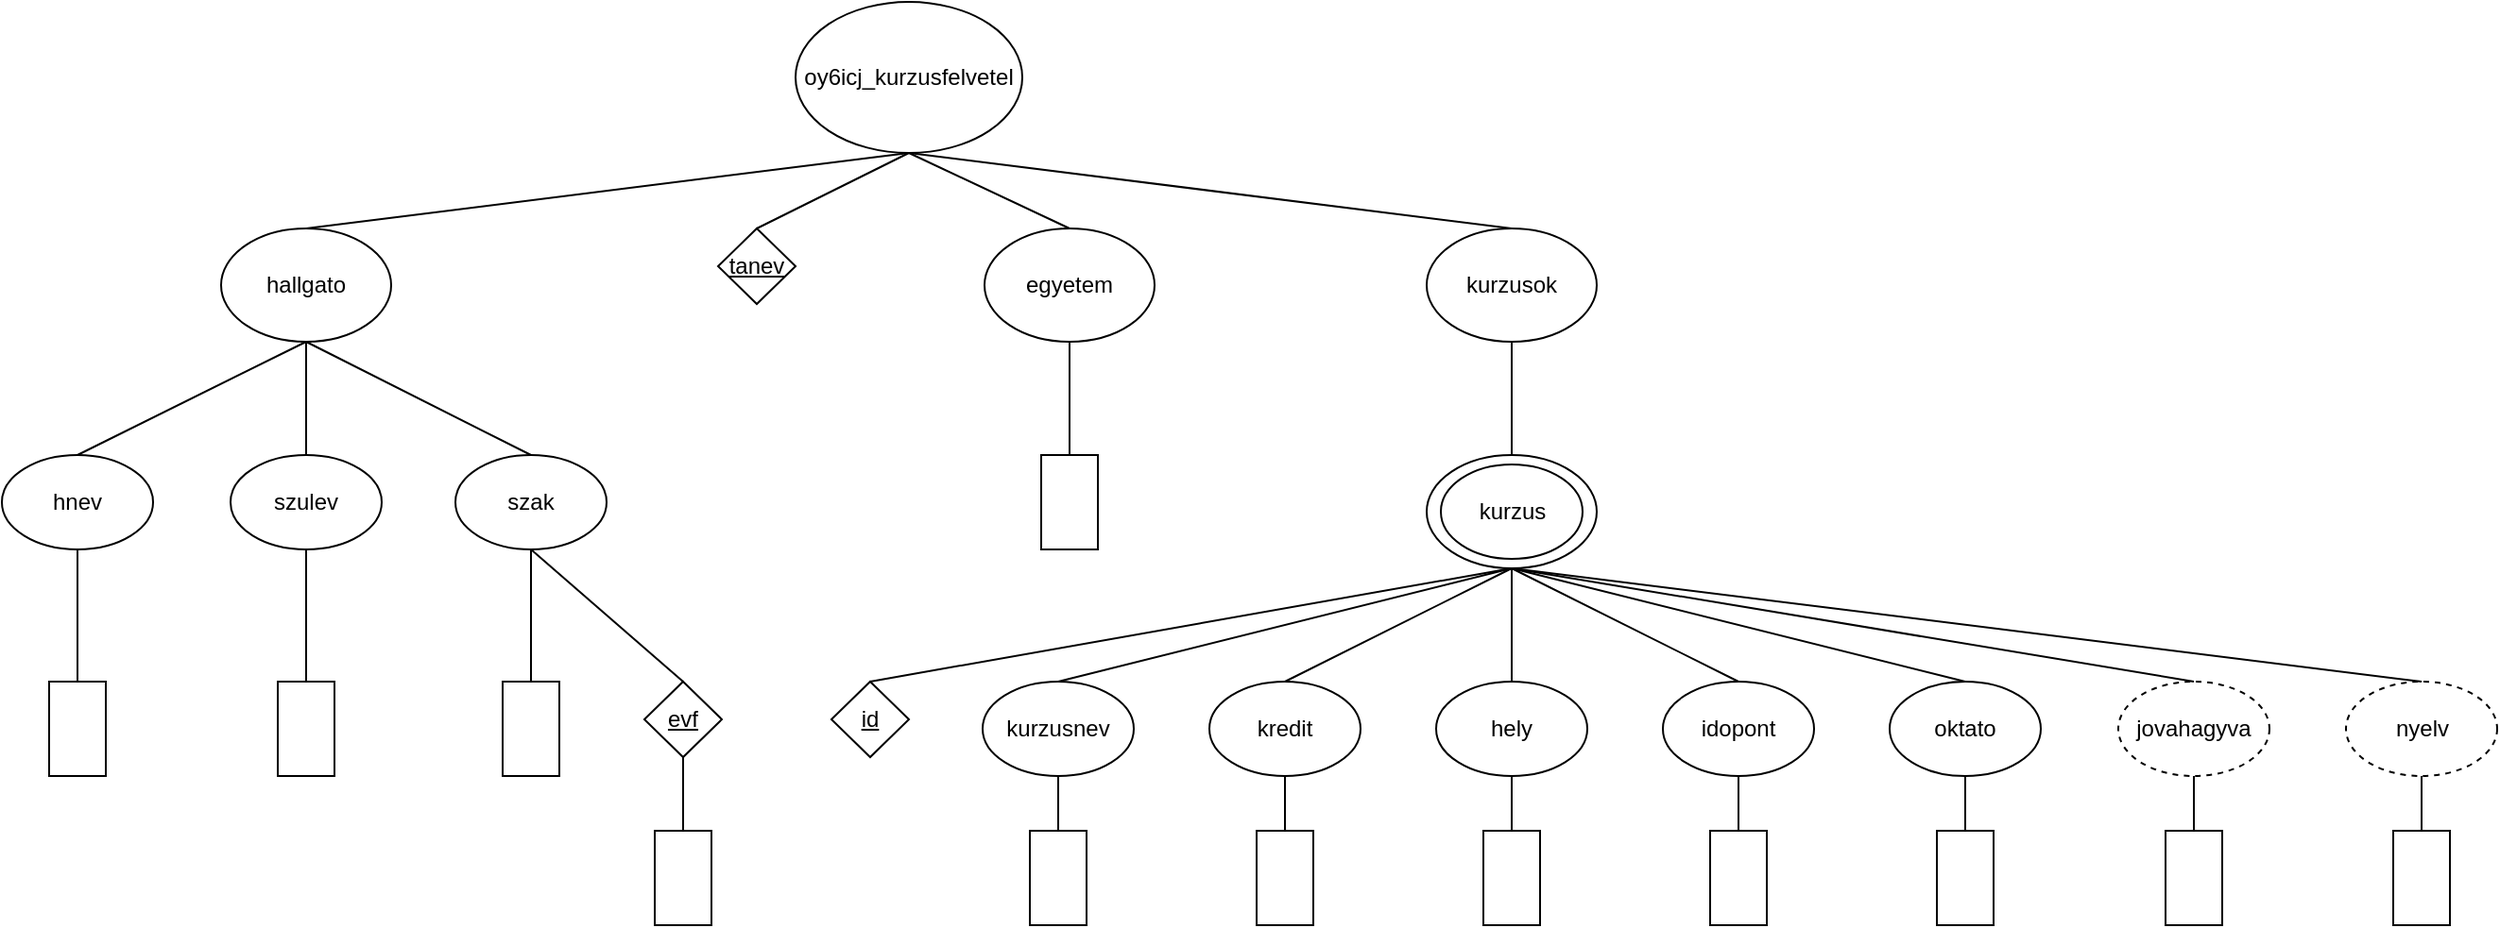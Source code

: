 <mxfile version="28.2.5">
  <diagram name="1 oldal" id="WoQwKkAiL-tTDstR1ZmZ">
    <mxGraphModel dx="1869" dy="634" grid="1" gridSize="10" guides="1" tooltips="1" connect="1" arrows="1" fold="1" page="1" pageScale="1" pageWidth="827" pageHeight="1169" math="0" shadow="0">
      <root>
        <mxCell id="0" />
        <mxCell id="1" parent="0" />
        <mxCell id="EZMYs-yg0aFDQuo-gLoh-1" value="oy6icj_kurzusfelvetel" style="ellipse;whiteSpace=wrap;html=1;" vertex="1" parent="1">
          <mxGeometry x="340" y="40" width="120" height="80" as="geometry" />
        </mxCell>
        <mxCell id="EZMYs-yg0aFDQuo-gLoh-2" value="hallgato" style="ellipse;whiteSpace=wrap;html=1;" vertex="1" parent="1">
          <mxGeometry x="36" y="160" width="90" height="60" as="geometry" />
        </mxCell>
        <mxCell id="EZMYs-yg0aFDQuo-gLoh-3" value="kurzusok" style="ellipse;whiteSpace=wrap;html=1;" vertex="1" parent="1">
          <mxGeometry x="674" y="160" width="90" height="60" as="geometry" />
        </mxCell>
        <mxCell id="EZMYs-yg0aFDQuo-gLoh-4" value="szulev" style="ellipse;whiteSpace=wrap;html=1;" vertex="1" parent="1">
          <mxGeometry x="41" y="280" width="80" height="50" as="geometry" />
        </mxCell>
        <mxCell id="EZMYs-yg0aFDQuo-gLoh-5" value="hnev" style="ellipse;whiteSpace=wrap;html=1;" vertex="1" parent="1">
          <mxGeometry x="-80" y="280" width="80" height="50" as="geometry" />
        </mxCell>
        <mxCell id="EZMYs-yg0aFDQuo-gLoh-6" value="szak" style="ellipse;whiteSpace=wrap;html=1;" vertex="1" parent="1">
          <mxGeometry x="160" y="280" width="80" height="50" as="geometry" />
        </mxCell>
        <mxCell id="EZMYs-yg0aFDQuo-gLoh-9" value="" style="rounded=0;whiteSpace=wrap;html=1;" vertex="1" parent="1">
          <mxGeometry x="-55" y="400" width="30" height="50" as="geometry" />
        </mxCell>
        <mxCell id="EZMYs-yg0aFDQuo-gLoh-10" value="" style="rounded=0;whiteSpace=wrap;html=1;" vertex="1" parent="1">
          <mxGeometry x="66" y="400" width="30" height="50" as="geometry" />
        </mxCell>
        <mxCell id="EZMYs-yg0aFDQuo-gLoh-11" value="" style="rounded=0;whiteSpace=wrap;html=1;" vertex="1" parent="1">
          <mxGeometry x="185" y="400" width="30" height="50" as="geometry" />
        </mxCell>
        <mxCell id="EZMYs-yg0aFDQuo-gLoh-12" value="" style="rounded=0;whiteSpace=wrap;html=1;" vertex="1" parent="1">
          <mxGeometry x="265.5" y="479" width="30" height="50" as="geometry" />
        </mxCell>
        <mxCell id="EZMYs-yg0aFDQuo-gLoh-14" value="" style="endArrow=none;html=1;rounded=0;entryX=0.5;entryY=1;entryDx=0;entryDy=0;exitX=0.5;exitY=0;exitDx=0;exitDy=0;" edge="1" parent="1" source="EZMYs-yg0aFDQuo-gLoh-2" target="EZMYs-yg0aFDQuo-gLoh-1">
          <mxGeometry width="50" height="50" relative="1" as="geometry">
            <mxPoint x="319" y="350" as="sourcePoint" />
            <mxPoint x="319" y="120" as="targetPoint" />
          </mxGeometry>
        </mxCell>
        <mxCell id="EZMYs-yg0aFDQuo-gLoh-15" value="" style="endArrow=none;html=1;rounded=0;entryX=0.5;entryY=1;entryDx=0;entryDy=0;exitX=0.5;exitY=0;exitDx=0;exitDy=0;" edge="1" parent="1" source="EZMYs-yg0aFDQuo-gLoh-5" target="EZMYs-yg0aFDQuo-gLoh-2">
          <mxGeometry width="50" height="50" relative="1" as="geometry">
            <mxPoint x="319" y="350" as="sourcePoint" />
            <mxPoint x="369" y="300" as="targetPoint" />
          </mxGeometry>
        </mxCell>
        <mxCell id="EZMYs-yg0aFDQuo-gLoh-16" value="" style="endArrow=none;html=1;rounded=0;entryX=0.5;entryY=1;entryDx=0;entryDy=0;exitX=0.5;exitY=0;exitDx=0;exitDy=0;" edge="1" parent="1" source="EZMYs-yg0aFDQuo-gLoh-4" target="EZMYs-yg0aFDQuo-gLoh-2">
          <mxGeometry width="50" height="50" relative="1" as="geometry">
            <mxPoint x="319" y="350" as="sourcePoint" />
            <mxPoint x="369" y="300" as="targetPoint" />
          </mxGeometry>
        </mxCell>
        <mxCell id="EZMYs-yg0aFDQuo-gLoh-17" value="" style="endArrow=none;html=1;rounded=0;entryX=0.5;entryY=1;entryDx=0;entryDy=0;exitX=0.5;exitY=0;exitDx=0;exitDy=0;" edge="1" parent="1" source="EZMYs-yg0aFDQuo-gLoh-6" target="EZMYs-yg0aFDQuo-gLoh-2">
          <mxGeometry width="50" height="50" relative="1" as="geometry">
            <mxPoint x="319" y="350" as="sourcePoint" />
            <mxPoint x="369" y="300" as="targetPoint" />
          </mxGeometry>
        </mxCell>
        <mxCell id="EZMYs-yg0aFDQuo-gLoh-18" value="" style="endArrow=none;html=1;rounded=0;entryX=0.5;entryY=1;entryDx=0;entryDy=0;exitX=0.5;exitY=0;exitDx=0;exitDy=0;" edge="1" parent="1" source="EZMYs-yg0aFDQuo-gLoh-9" target="EZMYs-yg0aFDQuo-gLoh-5">
          <mxGeometry width="50" height="50" relative="1" as="geometry">
            <mxPoint x="319" y="350" as="sourcePoint" />
            <mxPoint x="369" y="300" as="targetPoint" />
          </mxGeometry>
        </mxCell>
        <mxCell id="EZMYs-yg0aFDQuo-gLoh-19" value="" style="endArrow=none;html=1;rounded=0;entryX=0.5;entryY=1;entryDx=0;entryDy=0;exitX=0.5;exitY=0;exitDx=0;exitDy=0;" edge="1" parent="1" source="EZMYs-yg0aFDQuo-gLoh-10" target="EZMYs-yg0aFDQuo-gLoh-4">
          <mxGeometry width="50" height="50" relative="1" as="geometry">
            <mxPoint x="-1" y="370" as="sourcePoint" />
            <mxPoint x="-1" y="340" as="targetPoint" />
          </mxGeometry>
        </mxCell>
        <mxCell id="EZMYs-yg0aFDQuo-gLoh-20" value="" style="endArrow=none;html=1;rounded=0;entryX=0.5;entryY=1;entryDx=0;entryDy=0;exitX=0.5;exitY=0;exitDx=0;exitDy=0;" edge="1" parent="1" source="EZMYs-yg0aFDQuo-gLoh-11" target="EZMYs-yg0aFDQuo-gLoh-6">
          <mxGeometry width="50" height="50" relative="1" as="geometry">
            <mxPoint x="189" y="390" as="sourcePoint" />
            <mxPoint x="189" y="360" as="targetPoint" />
          </mxGeometry>
        </mxCell>
        <mxCell id="EZMYs-yg0aFDQuo-gLoh-21" value="" style="endArrow=none;html=1;rounded=0;entryX=0.5;entryY=1;entryDx=0;entryDy=0;exitX=0.5;exitY=0;exitDx=0;exitDy=0;" edge="1" parent="1" source="EZMYs-yg0aFDQuo-gLoh-12" target="EZMYs-yg0aFDQuo-gLoh-27">
          <mxGeometry width="50" height="50" relative="1" as="geometry">
            <mxPoint x="279" y="510" as="sourcePoint" />
            <mxPoint x="319" y="410" as="targetPoint" />
          </mxGeometry>
        </mxCell>
        <mxCell id="EZMYs-yg0aFDQuo-gLoh-22" value="" style="endArrow=none;html=1;rounded=0;entryX=0.5;entryY=1;entryDx=0;entryDy=0;exitX=0.5;exitY=0;exitDx=0;exitDy=0;" edge="1" parent="1" source="EZMYs-yg0aFDQuo-gLoh-27" target="EZMYs-yg0aFDQuo-gLoh-6">
          <mxGeometry width="50" height="50" relative="1" as="geometry">
            <mxPoint x="340" y="330" as="sourcePoint" />
            <mxPoint x="229" y="420" as="targetPoint" />
          </mxGeometry>
        </mxCell>
        <mxCell id="EZMYs-yg0aFDQuo-gLoh-23" value="" style="ellipse;whiteSpace=wrap;html=1;" vertex="1" parent="1">
          <mxGeometry x="674" y="280" width="90" height="60" as="geometry" />
        </mxCell>
        <mxCell id="EZMYs-yg0aFDQuo-gLoh-25" value="kurzus" style="ellipse;whiteSpace=wrap;html=1;" vertex="1" parent="1">
          <mxGeometry x="681.5" y="285" width="75" height="50" as="geometry" />
        </mxCell>
        <mxCell id="EZMYs-yg0aFDQuo-gLoh-27" value="&lt;u&gt;evf&lt;/u&gt;" style="rhombus;whiteSpace=wrap;html=1;" vertex="1" parent="1">
          <mxGeometry x="260" y="400" width="41" height="40" as="geometry" />
        </mxCell>
        <mxCell id="EZMYs-yg0aFDQuo-gLoh-29" value="&lt;u&gt;tanev&lt;/u&gt;" style="rhombus;whiteSpace=wrap;html=1;" vertex="1" parent="1">
          <mxGeometry x="299" y="160" width="41" height="40" as="geometry" />
        </mxCell>
        <mxCell id="EZMYs-yg0aFDQuo-gLoh-31" value="egyetem" style="ellipse;whiteSpace=wrap;html=1;" vertex="1" parent="1">
          <mxGeometry x="440" y="160" width="90" height="60" as="geometry" />
        </mxCell>
        <mxCell id="EZMYs-yg0aFDQuo-gLoh-32" value="" style="rounded=0;whiteSpace=wrap;html=1;" vertex="1" parent="1">
          <mxGeometry x="470" y="280" width="30" height="50" as="geometry" />
        </mxCell>
        <mxCell id="EZMYs-yg0aFDQuo-gLoh-33" value="" style="endArrow=none;html=1;rounded=0;exitX=0.5;exitY=0;exitDx=0;exitDy=0;entryX=0.5;entryY=1;entryDx=0;entryDy=0;" edge="1" parent="1" source="EZMYs-yg0aFDQuo-gLoh-32" target="EZMYs-yg0aFDQuo-gLoh-31">
          <mxGeometry width="50" height="50" relative="1" as="geometry">
            <mxPoint x="435" y="280" as="sourcePoint" />
            <mxPoint x="530" y="260" as="targetPoint" />
          </mxGeometry>
        </mxCell>
        <mxCell id="EZMYs-yg0aFDQuo-gLoh-34" value="" style="endArrow=none;html=1;rounded=0;exitX=0.5;exitY=0;exitDx=0;exitDy=0;entryX=0.5;entryY=1;entryDx=0;entryDy=0;" edge="1" parent="1" source="EZMYs-yg0aFDQuo-gLoh-29" target="EZMYs-yg0aFDQuo-gLoh-1">
          <mxGeometry width="50" height="50" relative="1" as="geometry">
            <mxPoint x="480" y="260" as="sourcePoint" />
            <mxPoint x="480" y="230" as="targetPoint" />
          </mxGeometry>
        </mxCell>
        <mxCell id="EZMYs-yg0aFDQuo-gLoh-35" value="" style="endArrow=none;html=1;rounded=0;exitX=0.5;exitY=0;exitDx=0;exitDy=0;entryX=0.5;entryY=1;entryDx=0;entryDy=0;" edge="1" parent="1" source="EZMYs-yg0aFDQuo-gLoh-31" target="EZMYs-yg0aFDQuo-gLoh-1">
          <mxGeometry width="50" height="50" relative="1" as="geometry">
            <mxPoint x="400" y="220" as="sourcePoint" />
            <mxPoint x="400" y="190" as="targetPoint" />
          </mxGeometry>
        </mxCell>
        <mxCell id="EZMYs-yg0aFDQuo-gLoh-36" value="" style="endArrow=none;html=1;rounded=0;exitX=0.5;exitY=0;exitDx=0;exitDy=0;entryX=0.5;entryY=1;entryDx=0;entryDy=0;" edge="1" parent="1" source="EZMYs-yg0aFDQuo-gLoh-3" target="EZMYs-yg0aFDQuo-gLoh-1">
          <mxGeometry width="50" height="50" relative="1" as="geometry">
            <mxPoint x="530" y="160" as="sourcePoint" />
            <mxPoint x="530" y="130" as="targetPoint" />
          </mxGeometry>
        </mxCell>
        <mxCell id="EZMYs-yg0aFDQuo-gLoh-37" value="" style="endArrow=none;html=1;rounded=0;exitX=0.5;exitY=0;exitDx=0;exitDy=0;entryX=0.5;entryY=1;entryDx=0;entryDy=0;" edge="1" parent="1" source="EZMYs-yg0aFDQuo-gLoh-23" target="EZMYs-yg0aFDQuo-gLoh-3">
          <mxGeometry width="50" height="50" relative="1" as="geometry">
            <mxPoint x="600" y="330" as="sourcePoint" />
            <mxPoint x="600" y="300" as="targetPoint" />
          </mxGeometry>
        </mxCell>
        <mxCell id="EZMYs-yg0aFDQuo-gLoh-39" value="&lt;u&gt;id&lt;/u&gt;" style="rhombus;whiteSpace=wrap;html=1;" vertex="1" parent="1">
          <mxGeometry x="359" y="400" width="41" height="40" as="geometry" />
        </mxCell>
        <mxCell id="EZMYs-yg0aFDQuo-gLoh-41" value="hely" style="ellipse;whiteSpace=wrap;html=1;" vertex="1" parent="1">
          <mxGeometry x="679" y="400" width="80" height="50" as="geometry" />
        </mxCell>
        <mxCell id="EZMYs-yg0aFDQuo-gLoh-42" value="kredit" style="ellipse;whiteSpace=wrap;html=1;" vertex="1" parent="1">
          <mxGeometry x="559" y="400" width="80" height="50" as="geometry" />
        </mxCell>
        <mxCell id="EZMYs-yg0aFDQuo-gLoh-43" value="kurzusnev" style="ellipse;whiteSpace=wrap;html=1;" vertex="1" parent="1">
          <mxGeometry x="439" y="400" width="80" height="50" as="geometry" />
        </mxCell>
        <mxCell id="EZMYs-yg0aFDQuo-gLoh-44" value="idopont" style="ellipse;whiteSpace=wrap;html=1;" vertex="1" parent="1">
          <mxGeometry x="799" y="400" width="80" height="50" as="geometry" />
        </mxCell>
        <mxCell id="EZMYs-yg0aFDQuo-gLoh-45" value="oktato" style="ellipse;whiteSpace=wrap;html=1;" vertex="1" parent="1">
          <mxGeometry x="919" y="400" width="80" height="50" as="geometry" />
        </mxCell>
        <mxCell id="EZMYs-yg0aFDQuo-gLoh-47" value="" style="endArrow=none;html=1;rounded=0;entryX=0.5;entryY=1;entryDx=0;entryDy=0;exitX=0.5;exitY=0;exitDx=0;exitDy=0;" edge="1" parent="1" source="EZMYs-yg0aFDQuo-gLoh-43" target="EZMYs-yg0aFDQuo-gLoh-23">
          <mxGeometry width="50" height="50" relative="1" as="geometry">
            <mxPoint x="520" y="390" as="sourcePoint" />
            <mxPoint x="521" y="360" as="targetPoint" />
          </mxGeometry>
        </mxCell>
        <mxCell id="EZMYs-yg0aFDQuo-gLoh-48" value="" style="endArrow=none;html=1;rounded=0;entryX=0.5;entryY=1;entryDx=0;entryDy=0;exitX=0.5;exitY=0;exitDx=0;exitDy=0;" edge="1" parent="1" source="EZMYs-yg0aFDQuo-gLoh-42" target="EZMYs-yg0aFDQuo-gLoh-23">
          <mxGeometry width="50" height="50" relative="1" as="geometry">
            <mxPoint x="510" y="510" as="sourcePoint" />
            <mxPoint x="511" y="480" as="targetPoint" />
          </mxGeometry>
        </mxCell>
        <mxCell id="EZMYs-yg0aFDQuo-gLoh-49" value="" style="endArrow=none;html=1;rounded=0;entryX=0.5;entryY=1;entryDx=0;entryDy=0;exitX=0.5;exitY=0;exitDx=0;exitDy=0;" edge="1" parent="1" source="EZMYs-yg0aFDQuo-gLoh-41" target="EZMYs-yg0aFDQuo-gLoh-23">
          <mxGeometry width="50" height="50" relative="1" as="geometry">
            <mxPoint x="520" y="520" as="sourcePoint" />
            <mxPoint x="521" y="490" as="targetPoint" />
          </mxGeometry>
        </mxCell>
        <mxCell id="EZMYs-yg0aFDQuo-gLoh-50" value="" style="endArrow=none;html=1;rounded=0;entryX=0.5;entryY=1;entryDx=0;entryDy=0;exitX=0.5;exitY=0;exitDx=0;exitDy=0;" edge="1" parent="1" source="EZMYs-yg0aFDQuo-gLoh-44" target="EZMYs-yg0aFDQuo-gLoh-23">
          <mxGeometry width="50" height="50" relative="1" as="geometry">
            <mxPoint x="680" y="530" as="sourcePoint" />
            <mxPoint x="681" y="500" as="targetPoint" />
          </mxGeometry>
        </mxCell>
        <mxCell id="EZMYs-yg0aFDQuo-gLoh-51" value="" style="endArrow=none;html=1;rounded=0;entryX=0.5;entryY=1;entryDx=0;entryDy=0;exitX=0.5;exitY=0;exitDx=0;exitDy=0;" edge="1" parent="1" source="EZMYs-yg0aFDQuo-gLoh-45" target="EZMYs-yg0aFDQuo-gLoh-23">
          <mxGeometry width="50" height="50" relative="1" as="geometry">
            <mxPoint x="800" y="530" as="sourcePoint" />
            <mxPoint x="801" y="500" as="targetPoint" />
          </mxGeometry>
        </mxCell>
        <mxCell id="EZMYs-yg0aFDQuo-gLoh-52" value="" style="endArrow=none;html=1;rounded=0;entryX=0.5;entryY=1;entryDx=0;entryDy=0;exitX=0.5;exitY=0;exitDx=0;exitDy=0;" edge="1" parent="1" source="EZMYs-yg0aFDQuo-gLoh-39" target="EZMYs-yg0aFDQuo-gLoh-23">
          <mxGeometry width="50" height="50" relative="1" as="geometry">
            <mxPoint x="550" y="390" as="sourcePoint" />
            <mxPoint x="551" y="360" as="targetPoint" />
          </mxGeometry>
        </mxCell>
        <mxCell id="EZMYs-yg0aFDQuo-gLoh-53" value="jovahagyva" style="ellipse;whiteSpace=wrap;html=1;dashed=1;" vertex="1" parent="1">
          <mxGeometry x="1040" y="400" width="80" height="50" as="geometry" />
        </mxCell>
        <mxCell id="EZMYs-yg0aFDQuo-gLoh-54" value="nyelv" style="ellipse;whiteSpace=wrap;html=1;dashed=1;" vertex="1" parent="1">
          <mxGeometry x="1160.5" y="400" width="80" height="50" as="geometry" />
        </mxCell>
        <mxCell id="EZMYs-yg0aFDQuo-gLoh-56" value="" style="endArrow=none;html=1;rounded=0;exitX=0.5;exitY=0;exitDx=0;exitDy=0;entryX=0.5;entryY=1;entryDx=0;entryDy=0;" edge="1" parent="1" source="EZMYs-yg0aFDQuo-gLoh-53" target="EZMYs-yg0aFDQuo-gLoh-23">
          <mxGeometry width="50" height="50" relative="1" as="geometry">
            <mxPoint x="980" y="350" as="sourcePoint" />
            <mxPoint x="980" y="290" as="targetPoint" />
          </mxGeometry>
        </mxCell>
        <mxCell id="EZMYs-yg0aFDQuo-gLoh-57" value="" style="endArrow=none;html=1;rounded=0;exitX=0.5;exitY=0;exitDx=0;exitDy=0;entryX=0.5;entryY=1;entryDx=0;entryDy=0;" edge="1" parent="1" source="EZMYs-yg0aFDQuo-gLoh-54" target="EZMYs-yg0aFDQuo-gLoh-23">
          <mxGeometry width="50" height="50" relative="1" as="geometry">
            <mxPoint x="1070" y="340" as="sourcePoint" />
            <mxPoint x="1070" y="280" as="targetPoint" />
          </mxGeometry>
        </mxCell>
        <mxCell id="EZMYs-yg0aFDQuo-gLoh-58" value="" style="rounded=0;whiteSpace=wrap;html=1;" vertex="1" parent="1">
          <mxGeometry x="464" y="479" width="30" height="50" as="geometry" />
        </mxCell>
        <mxCell id="EZMYs-yg0aFDQuo-gLoh-59" value="" style="endArrow=none;html=1;rounded=0;entryX=0.5;entryY=1;entryDx=0;entryDy=0;exitX=0.5;exitY=0;exitDx=0;exitDy=0;" edge="1" parent="1" source="EZMYs-yg0aFDQuo-gLoh-58" target="EZMYs-yg0aFDQuo-gLoh-43">
          <mxGeometry width="50" height="50" relative="1" as="geometry">
            <mxPoint x="483.5" y="550" as="sourcePoint" />
            <mxPoint x="485.5" y="480" as="targetPoint" />
          </mxGeometry>
        </mxCell>
        <mxCell id="EZMYs-yg0aFDQuo-gLoh-60" value="" style="rounded=0;whiteSpace=wrap;html=1;" vertex="1" parent="1">
          <mxGeometry x="584" y="479" width="30" height="50" as="geometry" />
        </mxCell>
        <mxCell id="EZMYs-yg0aFDQuo-gLoh-61" value="" style="endArrow=none;html=1;rounded=0;entryX=0.5;entryY=1;entryDx=0;entryDy=0;exitX=0.5;exitY=0;exitDx=0;exitDy=0;" edge="1" parent="1" source="EZMYs-yg0aFDQuo-gLoh-60" target="EZMYs-yg0aFDQuo-gLoh-42">
          <mxGeometry width="50" height="50" relative="1" as="geometry">
            <mxPoint x="603.5" y="550" as="sourcePoint" />
            <mxPoint x="605.5" y="480" as="targetPoint" />
          </mxGeometry>
        </mxCell>
        <mxCell id="EZMYs-yg0aFDQuo-gLoh-62" value="" style="rounded=0;whiteSpace=wrap;html=1;" vertex="1" parent="1">
          <mxGeometry x="704" y="479" width="30" height="50" as="geometry" />
        </mxCell>
        <mxCell id="EZMYs-yg0aFDQuo-gLoh-63" value="" style="endArrow=none;html=1;rounded=0;entryX=0.5;entryY=1;entryDx=0;entryDy=0;exitX=0.5;exitY=0;exitDx=0;exitDy=0;" edge="1" parent="1" source="EZMYs-yg0aFDQuo-gLoh-62" target="EZMYs-yg0aFDQuo-gLoh-41">
          <mxGeometry width="50" height="50" relative="1" as="geometry">
            <mxPoint x="723.5" y="570" as="sourcePoint" />
            <mxPoint x="725.5" y="500" as="targetPoint" />
          </mxGeometry>
        </mxCell>
        <mxCell id="EZMYs-yg0aFDQuo-gLoh-64" value="" style="rounded=0;whiteSpace=wrap;html=1;" vertex="1" parent="1">
          <mxGeometry x="824" y="479" width="30" height="50" as="geometry" />
        </mxCell>
        <mxCell id="EZMYs-yg0aFDQuo-gLoh-65" value="" style="endArrow=none;html=1;rounded=0;entryX=0.5;entryY=1;entryDx=0;entryDy=0;exitX=0.5;exitY=0;exitDx=0;exitDy=0;" edge="1" parent="1" source="EZMYs-yg0aFDQuo-gLoh-64" target="EZMYs-yg0aFDQuo-gLoh-44">
          <mxGeometry width="50" height="50" relative="1" as="geometry">
            <mxPoint x="843.5" y="570" as="sourcePoint" />
            <mxPoint x="845.5" y="500" as="targetPoint" />
          </mxGeometry>
        </mxCell>
        <mxCell id="EZMYs-yg0aFDQuo-gLoh-66" value="" style="rounded=0;whiteSpace=wrap;html=1;" vertex="1" parent="1">
          <mxGeometry x="944" y="479" width="30" height="50" as="geometry" />
        </mxCell>
        <mxCell id="EZMYs-yg0aFDQuo-gLoh-67" value="" style="endArrow=none;html=1;rounded=0;entryX=0.5;entryY=1;entryDx=0;entryDy=0;exitX=0.5;exitY=0;exitDx=0;exitDy=0;" edge="1" parent="1" source="EZMYs-yg0aFDQuo-gLoh-66" target="EZMYs-yg0aFDQuo-gLoh-45">
          <mxGeometry width="50" height="50" relative="1" as="geometry">
            <mxPoint x="983.5" y="570" as="sourcePoint" />
            <mxPoint x="985.5" y="500" as="targetPoint" />
          </mxGeometry>
        </mxCell>
        <mxCell id="EZMYs-yg0aFDQuo-gLoh-68" value="" style="rounded=0;whiteSpace=wrap;html=1;" vertex="1" parent="1">
          <mxGeometry x="1065" y="479" width="30" height="50" as="geometry" />
        </mxCell>
        <mxCell id="EZMYs-yg0aFDQuo-gLoh-69" value="" style="endArrow=none;html=1;rounded=0;entryX=0.5;entryY=1;entryDx=0;entryDy=0;exitX=0.5;exitY=0;exitDx=0;exitDy=0;" edge="1" parent="1" source="EZMYs-yg0aFDQuo-gLoh-68" target="EZMYs-yg0aFDQuo-gLoh-53">
          <mxGeometry width="50" height="50" relative="1" as="geometry">
            <mxPoint x="1093.5" y="560" as="sourcePoint" />
            <mxPoint x="1095.5" y="490" as="targetPoint" />
          </mxGeometry>
        </mxCell>
        <mxCell id="EZMYs-yg0aFDQuo-gLoh-70" value="" style="rounded=0;whiteSpace=wrap;html=1;" vertex="1" parent="1">
          <mxGeometry x="1185.5" y="479" width="30" height="50" as="geometry" />
        </mxCell>
        <mxCell id="EZMYs-yg0aFDQuo-gLoh-71" value="" style="endArrow=none;html=1;rounded=0;entryX=0.5;entryY=1;entryDx=0;entryDy=0;exitX=0.5;exitY=0;exitDx=0;exitDy=0;" edge="1" parent="1" source="EZMYs-yg0aFDQuo-gLoh-70" target="EZMYs-yg0aFDQuo-gLoh-54">
          <mxGeometry width="50" height="50" relative="1" as="geometry">
            <mxPoint x="1213.5" y="560" as="sourcePoint" />
            <mxPoint x="1215.5" y="490" as="targetPoint" />
          </mxGeometry>
        </mxCell>
      </root>
    </mxGraphModel>
  </diagram>
</mxfile>
